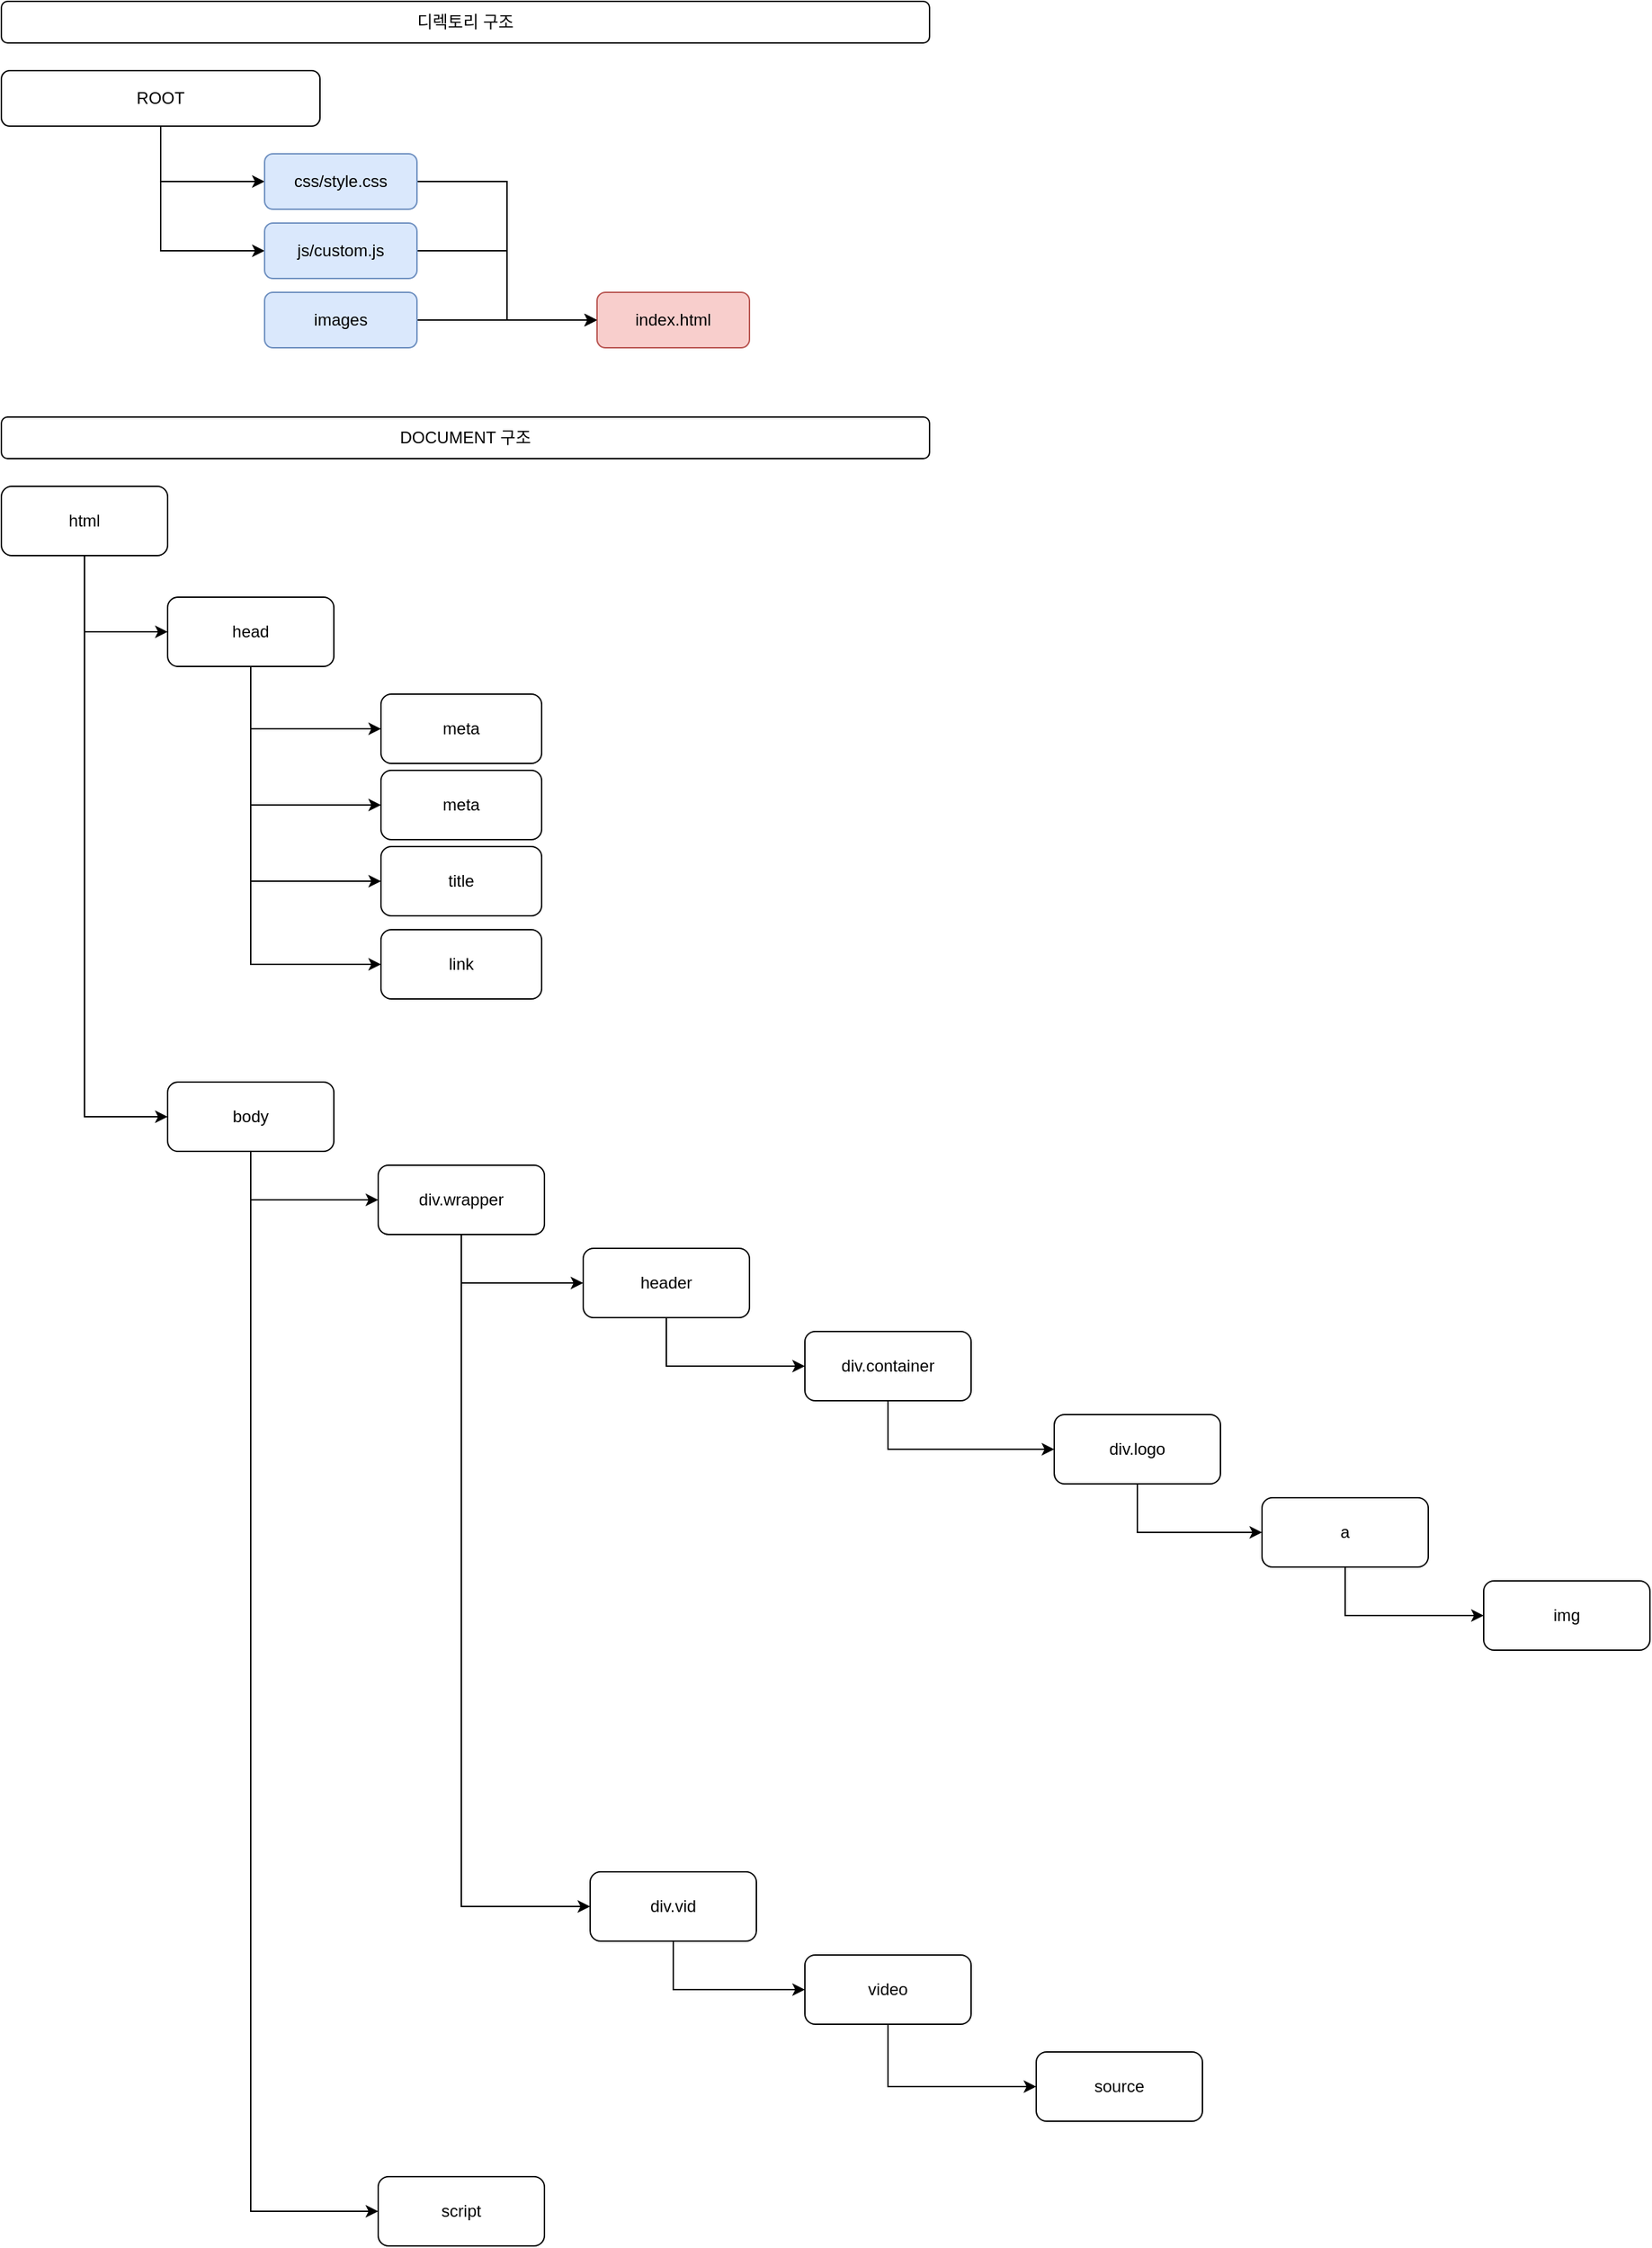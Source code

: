 <mxfile version="26.2.14">
  <diagram name="페이지-1" id="2VFrw-ZT5B5RJ2_5uDYA">
    <mxGraphModel grid="1" page="1" gridSize="10" guides="1" tooltips="1" connect="0" arrows="1" fold="1" pageScale="1" pageWidth="827" pageHeight="1169" math="0" shadow="0">
      <root>
        <mxCell id="0" />
        <mxCell id="1" parent="0" />
        <mxCell id="KSbS8156Xif0_-mHjQmO-4" style="edgeStyle=orthogonalEdgeStyle;rounded=0;orthogonalLoop=1;jettySize=auto;html=1;exitX=0.5;exitY=1;exitDx=0;exitDy=0;entryX=0;entryY=0.5;entryDx=0;entryDy=0;" edge="1" parent="1" source="KSbS8156Xif0_-mHjQmO-1" target="KSbS8156Xif0_-mHjQmO-2">
          <mxGeometry relative="1" as="geometry" />
        </mxCell>
        <mxCell id="KSbS8156Xif0_-mHjQmO-5" style="edgeStyle=orthogonalEdgeStyle;rounded=0;orthogonalLoop=1;jettySize=auto;html=1;exitX=0.5;exitY=1;exitDx=0;exitDy=0;entryX=0;entryY=0.5;entryDx=0;entryDy=0;" edge="1" parent="1" source="KSbS8156Xif0_-mHjQmO-1" target="KSbS8156Xif0_-mHjQmO-3">
          <mxGeometry relative="1" as="geometry" />
        </mxCell>
        <mxCell id="KSbS8156Xif0_-mHjQmO-1" value="ROOT" style="rounded=1;whiteSpace=wrap;html=1;" vertex="1" parent="1">
          <mxGeometry x="80" y="80" width="230" height="40" as="geometry" />
        </mxCell>
        <mxCell id="KSbS8156Xif0_-mHjQmO-7" style="edgeStyle=orthogonalEdgeStyle;rounded=0;orthogonalLoop=1;jettySize=auto;html=1;exitX=1;exitY=0.5;exitDx=0;exitDy=0;entryX=0;entryY=0.5;entryDx=0;entryDy=0;" edge="1" parent="1" source="KSbS8156Xif0_-mHjQmO-2" target="KSbS8156Xif0_-mHjQmO-6">
          <mxGeometry relative="1" as="geometry" />
        </mxCell>
        <mxCell id="KSbS8156Xif0_-mHjQmO-2" value="css/style.css" style="rounded=1;whiteSpace=wrap;html=1;fillColor=#dae8fc;strokeColor=#6c8ebf;" vertex="1" parent="1">
          <mxGeometry x="270" y="140" width="110" height="40" as="geometry" />
        </mxCell>
        <mxCell id="KSbS8156Xif0_-mHjQmO-8" style="edgeStyle=orthogonalEdgeStyle;rounded=0;orthogonalLoop=1;jettySize=auto;html=1;exitX=1;exitY=0.5;exitDx=0;exitDy=0;entryX=0;entryY=0.5;entryDx=0;entryDy=0;" edge="1" parent="1" source="KSbS8156Xif0_-mHjQmO-3" target="KSbS8156Xif0_-mHjQmO-6">
          <mxGeometry relative="1" as="geometry" />
        </mxCell>
        <mxCell id="KSbS8156Xif0_-mHjQmO-3" value="js/custom.js" style="rounded=1;whiteSpace=wrap;html=1;fillColor=#dae8fc;strokeColor=#6c8ebf;" vertex="1" parent="1">
          <mxGeometry x="270" y="190" width="110" height="40" as="geometry" />
        </mxCell>
        <mxCell id="KSbS8156Xif0_-mHjQmO-6" value="index.html" style="rounded=1;whiteSpace=wrap;html=1;fillColor=#f8cecc;strokeColor=#b85450;" vertex="1" parent="1">
          <mxGeometry x="510" y="240" width="110" height="40" as="geometry" />
        </mxCell>
        <mxCell id="KSbS8156Xif0_-mHjQmO-10" style="edgeStyle=orthogonalEdgeStyle;rounded=0;orthogonalLoop=1;jettySize=auto;html=1;exitX=1;exitY=0.5;exitDx=0;exitDy=0;entryX=0;entryY=0.5;entryDx=0;entryDy=0;" edge="1" parent="1" source="KSbS8156Xif0_-mHjQmO-9" target="KSbS8156Xif0_-mHjQmO-6">
          <mxGeometry relative="1" as="geometry" />
        </mxCell>
        <mxCell id="KSbS8156Xif0_-mHjQmO-9" value="images" style="rounded=1;whiteSpace=wrap;html=1;fillColor=#dae8fc;strokeColor=#6c8ebf;" vertex="1" parent="1">
          <mxGeometry x="270" y="240" width="110" height="40" as="geometry" />
        </mxCell>
        <mxCell id="W-f2TksMoNPwqg3SoeTB-1" value="디렉토리 구조" style="rounded=1;whiteSpace=wrap;html=1;" vertex="1" parent="1">
          <mxGeometry x="80" y="30" width="670" height="30" as="geometry" />
        </mxCell>
        <mxCell id="W-f2TksMoNPwqg3SoeTB-3" value="DOCUMENT 구조" style="rounded=1;whiteSpace=wrap;html=1;" vertex="1" parent="1">
          <mxGeometry x="80" y="330" width="670" height="30" as="geometry" />
        </mxCell>
        <mxCell id="W-f2TksMoNPwqg3SoeTB-7" style="edgeStyle=orthogonalEdgeStyle;rounded=0;orthogonalLoop=1;jettySize=auto;html=1;exitX=0.5;exitY=1;exitDx=0;exitDy=0;entryX=0;entryY=0.5;entryDx=0;entryDy=0;" edge="1" parent="1" source="W-f2TksMoNPwqg3SoeTB-4" target="W-f2TksMoNPwqg3SoeTB-5">
          <mxGeometry relative="1" as="geometry" />
        </mxCell>
        <mxCell id="W-f2TksMoNPwqg3SoeTB-8" style="edgeStyle=orthogonalEdgeStyle;rounded=0;orthogonalLoop=1;jettySize=auto;html=1;exitX=0.5;exitY=1;exitDx=0;exitDy=0;entryX=0;entryY=0.5;entryDx=0;entryDy=0;" edge="1" parent="1" source="W-f2TksMoNPwqg3SoeTB-4" target="W-f2TksMoNPwqg3SoeTB-6">
          <mxGeometry relative="1" as="geometry" />
        </mxCell>
        <mxCell id="W-f2TksMoNPwqg3SoeTB-4" value="html" style="rounded=1;whiteSpace=wrap;html=1;" vertex="1" parent="1">
          <mxGeometry x="80" y="380" width="120" height="50" as="geometry" />
        </mxCell>
        <mxCell id="W-f2TksMoNPwqg3SoeTB-13" style="edgeStyle=orthogonalEdgeStyle;rounded=0;orthogonalLoop=1;jettySize=auto;html=1;exitX=0.5;exitY=1;exitDx=0;exitDy=0;entryX=0;entryY=0.5;entryDx=0;entryDy=0;" edge="1" parent="1" source="W-f2TksMoNPwqg3SoeTB-5" target="W-f2TksMoNPwqg3SoeTB-9">
          <mxGeometry relative="1" as="geometry" />
        </mxCell>
        <mxCell id="W-f2TksMoNPwqg3SoeTB-14" style="edgeStyle=orthogonalEdgeStyle;rounded=0;orthogonalLoop=1;jettySize=auto;html=1;exitX=0.5;exitY=1;exitDx=0;exitDy=0;entryX=0;entryY=0.5;entryDx=0;entryDy=0;" edge="1" parent="1" source="W-f2TksMoNPwqg3SoeTB-5" target="W-f2TksMoNPwqg3SoeTB-10">
          <mxGeometry relative="1" as="geometry" />
        </mxCell>
        <mxCell id="W-f2TksMoNPwqg3SoeTB-15" style="edgeStyle=orthogonalEdgeStyle;rounded=0;orthogonalLoop=1;jettySize=auto;html=1;exitX=0.5;exitY=1;exitDx=0;exitDy=0;entryX=0;entryY=0.5;entryDx=0;entryDy=0;" edge="1" parent="1" source="W-f2TksMoNPwqg3SoeTB-5" target="W-f2TksMoNPwqg3SoeTB-11">
          <mxGeometry relative="1" as="geometry" />
        </mxCell>
        <mxCell id="W-f2TksMoNPwqg3SoeTB-16" style="edgeStyle=orthogonalEdgeStyle;rounded=0;orthogonalLoop=1;jettySize=auto;html=1;exitX=0.5;exitY=1;exitDx=0;exitDy=0;entryX=0;entryY=0.5;entryDx=0;entryDy=0;" edge="1" parent="1" source="W-f2TksMoNPwqg3SoeTB-5" target="W-f2TksMoNPwqg3SoeTB-12">
          <mxGeometry relative="1" as="geometry" />
        </mxCell>
        <mxCell id="W-f2TksMoNPwqg3SoeTB-5" value="head" style="rounded=1;whiteSpace=wrap;html=1;" vertex="1" parent="1">
          <mxGeometry x="200" y="460" width="120" height="50" as="geometry" />
        </mxCell>
        <mxCell id="W-f2TksMoNPwqg3SoeTB-21" style="edgeStyle=orthogonalEdgeStyle;rounded=0;orthogonalLoop=1;jettySize=auto;html=1;exitX=0.5;exitY=1;exitDx=0;exitDy=0;entryX=0;entryY=0.5;entryDx=0;entryDy=0;" edge="1" parent="1" source="W-f2TksMoNPwqg3SoeTB-6" target="W-f2TksMoNPwqg3SoeTB-17">
          <mxGeometry relative="1" as="geometry" />
        </mxCell>
        <mxCell id="W-f2TksMoNPwqg3SoeTB-22" style="edgeStyle=orthogonalEdgeStyle;rounded=0;orthogonalLoop=1;jettySize=auto;html=1;exitX=0.5;exitY=1;exitDx=0;exitDy=0;entryX=0;entryY=0.5;entryDx=0;entryDy=0;" edge="1" parent="1" source="W-f2TksMoNPwqg3SoeTB-6" target="W-f2TksMoNPwqg3SoeTB-18">
          <mxGeometry relative="1" as="geometry" />
        </mxCell>
        <mxCell id="W-f2TksMoNPwqg3SoeTB-6" value="body" style="rounded=1;whiteSpace=wrap;html=1;" vertex="1" parent="1">
          <mxGeometry x="200" y="810" width="120" height="50" as="geometry" />
        </mxCell>
        <mxCell id="W-f2TksMoNPwqg3SoeTB-9" value="meta&lt;span style=&quot;color: rgba(0, 0, 0, 0); font-family: monospace; font-size: 0px; text-align: start; text-wrap-mode: nowrap;&quot;&gt;%3CmxGraphModel%3E%3Croot%3E%3CmxCell%20id%3D%220%22%2F%3E%3CmxCell%20id%3D%221%22%20parent%3D%220%22%2F%3E%3CmxCell%20id%3D%222%22%20value%3D%22head%22%20style%3D%22rounded%3D1%3BwhiteSpace%3Dwrap%3Bhtml%3D1%3B%22%20vertex%3D%221%22%20parent%3D%221%22%3E%3CmxGeometry%20x%3D%22200%22%20y%3D%22460%22%20width%3D%22120%22%20height%3D%2250%22%20as%3D%22geometry%22%2F%3E%3C%2FmxCell%3E%3C%2Froot%3E%3C%2FmxGraphModel%3E&lt;/span&gt;" style="rounded=1;whiteSpace=wrap;html=1;" vertex="1" parent="1">
          <mxGeometry x="354" y="530" width="116" height="50" as="geometry" />
        </mxCell>
        <mxCell id="W-f2TksMoNPwqg3SoeTB-10" value="meta&lt;span style=&quot;color: rgba(0, 0, 0, 0); font-family: monospace; font-size: 0px; text-align: start; text-wrap-mode: nowrap;&quot;&gt;%3CmxGraphModel%3E%3Croot%3E%3CmxCell%20id%3D%220%22%2F%3E%3CmxCell%20id%3D%221%22%20parent%3D%220%22%2F%3E%3CmxCell%20id%3D%222%22%20value%3D%22head%22%20style%3D%22rounded%3D1%3BwhiteSpace%3Dwrap%3Bhtml%3D1%3B%22%20vertex%3D%221%22%20parent%3D%221%22%3E%3CmxGeometry%20x%3D%22200%22%20y%3D%22460%22%20width%3D%22120%22%20height%3D%2250%22%20as%3D%22geometry%22%2F%3E%3C%2FmxCell%3E%3C%2Froot%3E%3C%2FmxGraphModel%3E&lt;/span&gt;" style="rounded=1;whiteSpace=wrap;html=1;" vertex="1" parent="1">
          <mxGeometry x="354" y="585" width="116" height="50" as="geometry" />
        </mxCell>
        <mxCell id="W-f2TksMoNPwqg3SoeTB-11" value="title" style="rounded=1;whiteSpace=wrap;html=1;" vertex="1" parent="1">
          <mxGeometry x="354" y="640" width="116" height="50" as="geometry" />
        </mxCell>
        <mxCell id="W-f2TksMoNPwqg3SoeTB-12" value="link" style="rounded=1;whiteSpace=wrap;html=1;" vertex="1" parent="1">
          <mxGeometry x="354" y="700" width="116" height="50" as="geometry" />
        </mxCell>
        <mxCell id="W-f2TksMoNPwqg3SoeTB-23" style="edgeStyle=orthogonalEdgeStyle;rounded=0;orthogonalLoop=1;jettySize=auto;html=1;exitX=0.5;exitY=1;exitDx=0;exitDy=0;entryX=0;entryY=0.5;entryDx=0;entryDy=0;" edge="1" parent="1" source="W-f2TksMoNPwqg3SoeTB-17" target="W-f2TksMoNPwqg3SoeTB-19">
          <mxGeometry relative="1" as="geometry" />
        </mxCell>
        <mxCell id="W-f2TksMoNPwqg3SoeTB-24" style="edgeStyle=orthogonalEdgeStyle;rounded=0;orthogonalLoop=1;jettySize=auto;html=1;exitX=0.5;exitY=1;exitDx=0;exitDy=0;entryX=0;entryY=0.5;entryDx=0;entryDy=0;" edge="1" parent="1" source="W-f2TksMoNPwqg3SoeTB-17" target="W-f2TksMoNPwqg3SoeTB-20">
          <mxGeometry relative="1" as="geometry" />
        </mxCell>
        <mxCell id="W-f2TksMoNPwqg3SoeTB-17" value="div.wrapper" style="rounded=1;whiteSpace=wrap;html=1;" vertex="1" parent="1">
          <mxGeometry x="352" y="870" width="120" height="50" as="geometry" />
        </mxCell>
        <mxCell id="W-f2TksMoNPwqg3SoeTB-18" value="script" style="rounded=1;whiteSpace=wrap;html=1;" vertex="1" parent="1">
          <mxGeometry x="352" y="1600" width="120" height="50" as="geometry" />
        </mxCell>
        <mxCell id="W-f2TksMoNPwqg3SoeTB-26" style="edgeStyle=orthogonalEdgeStyle;rounded=0;orthogonalLoop=1;jettySize=auto;html=1;exitX=0.5;exitY=1;exitDx=0;exitDy=0;entryX=0;entryY=0.5;entryDx=0;entryDy=0;" edge="1" parent="1" source="W-f2TksMoNPwqg3SoeTB-19" target="W-f2TksMoNPwqg3SoeTB-25">
          <mxGeometry relative="1" as="geometry" />
        </mxCell>
        <mxCell id="W-f2TksMoNPwqg3SoeTB-19" value="header" style="rounded=1;whiteSpace=wrap;html=1;" vertex="1" parent="1">
          <mxGeometry x="500" y="930" width="120" height="50" as="geometry" />
        </mxCell>
        <mxCell id="W-f2TksMoNPwqg3SoeTB-35" style="edgeStyle=orthogonalEdgeStyle;rounded=0;orthogonalLoop=1;jettySize=auto;html=1;exitX=0.5;exitY=1;exitDx=0;exitDy=0;entryX=0;entryY=0.5;entryDx=0;entryDy=0;" edge="1" parent="1" source="W-f2TksMoNPwqg3SoeTB-20" target="W-f2TksMoNPwqg3SoeTB-33">
          <mxGeometry relative="1" as="geometry" />
        </mxCell>
        <mxCell id="W-f2TksMoNPwqg3SoeTB-20" value="div.vid" style="rounded=1;whiteSpace=wrap;html=1;" vertex="1" parent="1">
          <mxGeometry x="505" y="1380" width="120" height="50" as="geometry" />
        </mxCell>
        <mxCell id="W-f2TksMoNPwqg3SoeTB-28" style="edgeStyle=orthogonalEdgeStyle;rounded=0;orthogonalLoop=1;jettySize=auto;html=1;exitX=0.5;exitY=1;exitDx=0;exitDy=0;entryX=0;entryY=0.5;entryDx=0;entryDy=0;" edge="1" parent="1" source="W-f2TksMoNPwqg3SoeTB-25" target="W-f2TksMoNPwqg3SoeTB-27">
          <mxGeometry relative="1" as="geometry" />
        </mxCell>
        <mxCell id="W-f2TksMoNPwqg3SoeTB-25" value="div.container" style="rounded=1;whiteSpace=wrap;html=1;" vertex="1" parent="1">
          <mxGeometry x="660" y="990" width="120" height="50" as="geometry" />
        </mxCell>
        <mxCell id="W-f2TksMoNPwqg3SoeTB-31" style="edgeStyle=orthogonalEdgeStyle;rounded=0;orthogonalLoop=1;jettySize=auto;html=1;exitX=0.5;exitY=1;exitDx=0;exitDy=0;entryX=0;entryY=0.5;entryDx=0;entryDy=0;" edge="1" parent="1" source="W-f2TksMoNPwqg3SoeTB-27" target="W-f2TksMoNPwqg3SoeTB-29">
          <mxGeometry relative="1" as="geometry" />
        </mxCell>
        <mxCell id="W-f2TksMoNPwqg3SoeTB-27" value="div.logo" style="rounded=1;whiteSpace=wrap;html=1;" vertex="1" parent="1">
          <mxGeometry x="840" y="1050" width="120" height="50" as="geometry" />
        </mxCell>
        <mxCell id="W-f2TksMoNPwqg3SoeTB-32" style="edgeStyle=orthogonalEdgeStyle;rounded=0;orthogonalLoop=1;jettySize=auto;html=1;exitX=0.5;exitY=1;exitDx=0;exitDy=0;entryX=0;entryY=0.5;entryDx=0;entryDy=0;" edge="1" parent="1" source="W-f2TksMoNPwqg3SoeTB-29" target="W-f2TksMoNPwqg3SoeTB-30">
          <mxGeometry relative="1" as="geometry" />
        </mxCell>
        <mxCell id="W-f2TksMoNPwqg3SoeTB-29" value="a" style="rounded=1;whiteSpace=wrap;html=1;" vertex="1" parent="1">
          <mxGeometry x="990" y="1110" width="120" height="50" as="geometry" />
        </mxCell>
        <mxCell id="W-f2TksMoNPwqg3SoeTB-30" value="img" style="rounded=1;whiteSpace=wrap;html=1;" vertex="1" parent="1">
          <mxGeometry x="1150" y="1170" width="120" height="50" as="geometry" />
        </mxCell>
        <mxCell id="W-f2TksMoNPwqg3SoeTB-38" style="edgeStyle=orthogonalEdgeStyle;rounded=0;orthogonalLoop=1;jettySize=auto;html=1;exitX=0.5;exitY=1;exitDx=0;exitDy=0;entryX=0;entryY=0.5;entryDx=0;entryDy=0;" edge="1" parent="1" source="W-f2TksMoNPwqg3SoeTB-33" target="W-f2TksMoNPwqg3SoeTB-34">
          <mxGeometry relative="1" as="geometry" />
        </mxCell>
        <mxCell id="W-f2TksMoNPwqg3SoeTB-33" value="video" style="rounded=1;whiteSpace=wrap;html=1;" vertex="1" parent="1">
          <mxGeometry x="660" y="1440" width="120" height="50" as="geometry" />
        </mxCell>
        <mxCell id="W-f2TksMoNPwqg3SoeTB-34" value="source" style="rounded=1;whiteSpace=wrap;html=1;" vertex="1" parent="1">
          <mxGeometry x="827" y="1510" width="120" height="50" as="geometry" />
        </mxCell>
      </root>
    </mxGraphModel>
  </diagram>
</mxfile>
